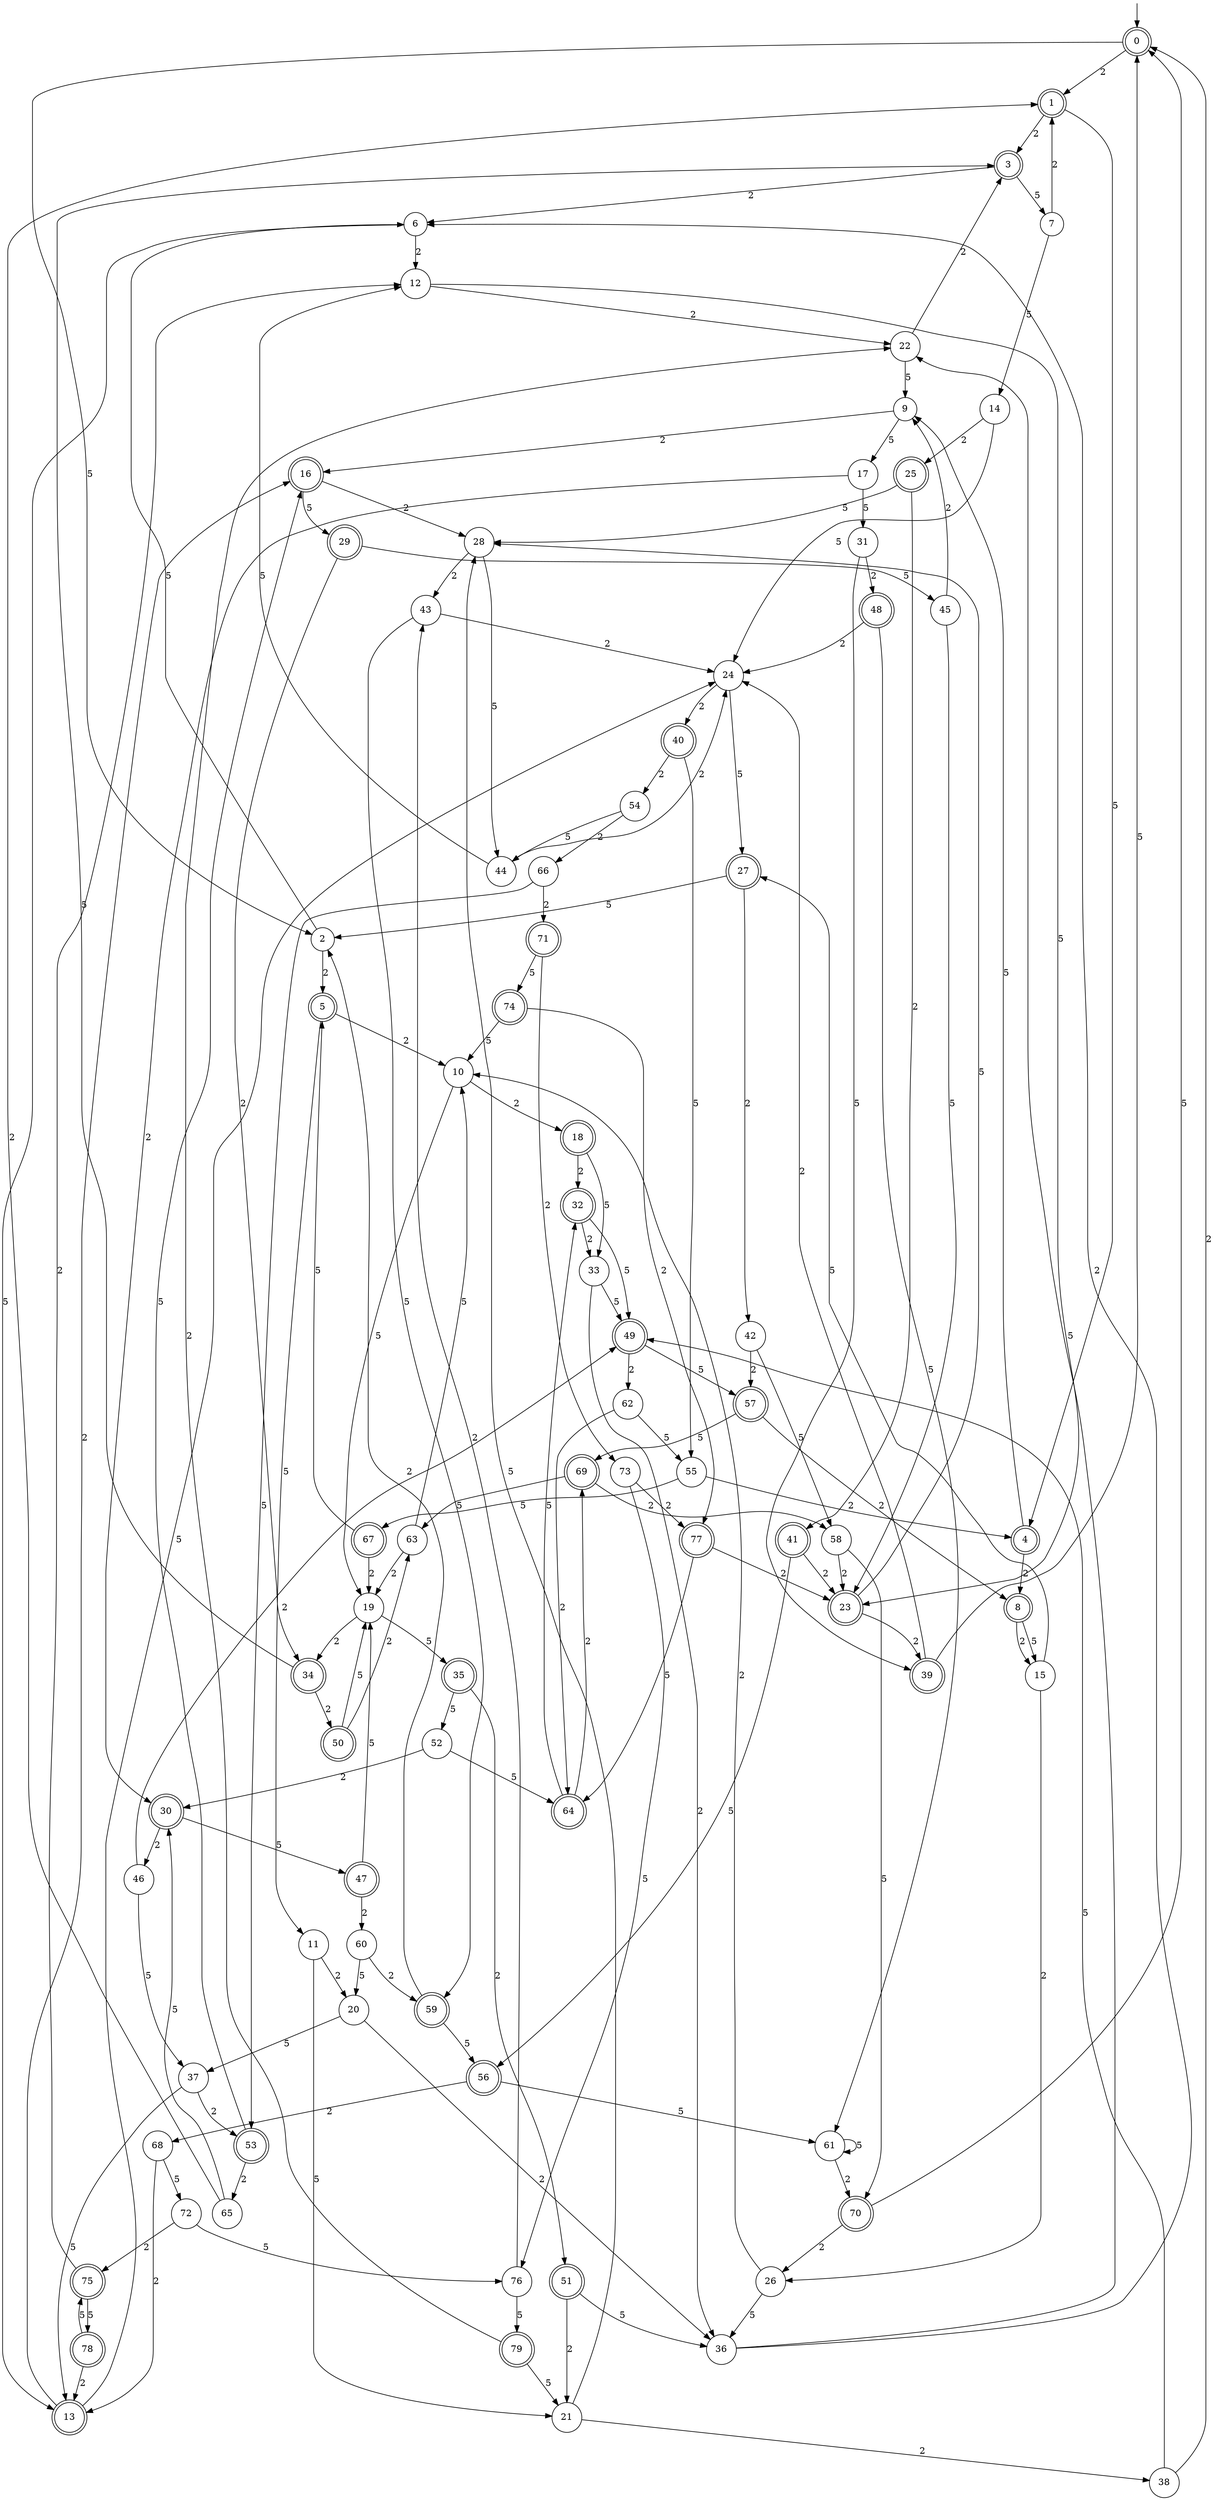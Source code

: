 digraph g {

	s0 [shape="doublecircle" label="0"];
	s1 [shape="doublecircle" label="1"];
	s2 [shape="circle" label="2"];
	s3 [shape="doublecircle" label="3"];
	s4 [shape="doublecircle" label="4"];
	s5 [shape="doublecircle" label="5"];
	s6 [shape="circle" label="6"];
	s7 [shape="circle" label="7"];
	s8 [shape="doublecircle" label="8"];
	s9 [shape="circle" label="9"];
	s10 [shape="circle" label="10"];
	s11 [shape="circle" label="11"];
	s12 [shape="circle" label="12"];
	s13 [shape="doublecircle" label="13"];
	s14 [shape="circle" label="14"];
	s15 [shape="circle" label="15"];
	s16 [shape="doublecircle" label="16"];
	s17 [shape="circle" label="17"];
	s18 [shape="doublecircle" label="18"];
	s19 [shape="circle" label="19"];
	s20 [shape="circle" label="20"];
	s21 [shape="circle" label="21"];
	s22 [shape="circle" label="22"];
	s23 [shape="doublecircle" label="23"];
	s24 [shape="circle" label="24"];
	s25 [shape="doublecircle" label="25"];
	s26 [shape="circle" label="26"];
	s27 [shape="doublecircle" label="27"];
	s28 [shape="circle" label="28"];
	s29 [shape="doublecircle" label="29"];
	s30 [shape="doublecircle" label="30"];
	s31 [shape="circle" label="31"];
	s32 [shape="doublecircle" label="32"];
	s33 [shape="circle" label="33"];
	s34 [shape="doublecircle" label="34"];
	s35 [shape="doublecircle" label="35"];
	s36 [shape="circle" label="36"];
	s37 [shape="circle" label="37"];
	s38 [shape="circle" label="38"];
	s39 [shape="doublecircle" label="39"];
	s40 [shape="doublecircle" label="40"];
	s41 [shape="doublecircle" label="41"];
	s42 [shape="circle" label="42"];
	s43 [shape="circle" label="43"];
	s44 [shape="circle" label="44"];
	s45 [shape="circle" label="45"];
	s46 [shape="circle" label="46"];
	s47 [shape="doublecircle" label="47"];
	s48 [shape="doublecircle" label="48"];
	s49 [shape="doublecircle" label="49"];
	s50 [shape="doublecircle" label="50"];
	s51 [shape="doublecircle" label="51"];
	s52 [shape="circle" label="52"];
	s53 [shape="doublecircle" label="53"];
	s54 [shape="circle" label="54"];
	s55 [shape="circle" label="55"];
	s56 [shape="doublecircle" label="56"];
	s57 [shape="doublecircle" label="57"];
	s58 [shape="circle" label="58"];
	s59 [shape="doublecircle" label="59"];
	s60 [shape="circle" label="60"];
	s61 [shape="circle" label="61"];
	s62 [shape="circle" label="62"];
	s63 [shape="circle" label="63"];
	s64 [shape="doublecircle" label="64"];
	s65 [shape="circle" label="65"];
	s66 [shape="circle" label="66"];
	s67 [shape="doublecircle" label="67"];
	s68 [shape="circle" label="68"];
	s69 [shape="doublecircle" label="69"];
	s70 [shape="doublecircle" label="70"];
	s71 [shape="doublecircle" label="71"];
	s72 [shape="circle" label="72"];
	s73 [shape="circle" label="73"];
	s74 [shape="doublecircle" label="74"];
	s75 [shape="doublecircle" label="75"];
	s76 [shape="circle" label="76"];
	s77 [shape="doublecircle" label="77"];
	s78 [shape="doublecircle" label="78"];
	s79 [shape="doublecircle" label="79"];
	s0 -> s1 [label="2"];
	s0 -> s2 [label="5"];
	s1 -> s3 [label="2"];
	s1 -> s4 [label="5"];
	s2 -> s5 [label="2"];
	s2 -> s6 [label="5"];
	s3 -> s6 [label="2"];
	s3 -> s7 [label="5"];
	s4 -> s8 [label="2"];
	s4 -> s9 [label="5"];
	s5 -> s10 [label="2"];
	s5 -> s11 [label="5"];
	s6 -> s12 [label="2"];
	s6 -> s13 [label="5"];
	s7 -> s1 [label="2"];
	s7 -> s14 [label="5"];
	s8 -> s15 [label="2"];
	s8 -> s15 [label="5"];
	s9 -> s16 [label="2"];
	s9 -> s17 [label="5"];
	s10 -> s18 [label="2"];
	s10 -> s19 [label="5"];
	s11 -> s20 [label="2"];
	s11 -> s21 [label="5"];
	s12 -> s22 [label="2"];
	s12 -> s23 [label="5"];
	s13 -> s16 [label="2"];
	s13 -> s24 [label="5"];
	s14 -> s25 [label="2"];
	s14 -> s24 [label="5"];
	s15 -> s26 [label="2"];
	s15 -> s27 [label="5"];
	s16 -> s28 [label="2"];
	s16 -> s29 [label="5"];
	s17 -> s30 [label="2"];
	s17 -> s31 [label="5"];
	s18 -> s32 [label="2"];
	s18 -> s33 [label="5"];
	s19 -> s34 [label="2"];
	s19 -> s35 [label="5"];
	s20 -> s36 [label="2"];
	s20 -> s37 [label="5"];
	s21 -> s38 [label="2"];
	s21 -> s28 [label="5"];
	s22 -> s3 [label="2"];
	s22 -> s9 [label="5"];
	s23 -> s39 [label="2"];
	s23 -> s28 [label="5"];
	s24 -> s40 [label="2"];
	s24 -> s27 [label="5"];
	s25 -> s41 [label="2"];
	s25 -> s28 [label="5"];
	s26 -> s10 [label="2"];
	s26 -> s36 [label="5"];
	s27 -> s42 [label="2"];
	s27 -> s2 [label="5"];
	s28 -> s43 [label="2"];
	s28 -> s44 [label="5"];
	s29 -> s34 [label="2"];
	s29 -> s45 [label="5"];
	s30 -> s46 [label="2"];
	s30 -> s47 [label="5"];
	s31 -> s48 [label="2"];
	s31 -> s39 [label="5"];
	s32 -> s33 [label="2"];
	s32 -> s49 [label="5"];
	s33 -> s36 [label="2"];
	s33 -> s49 [label="5"];
	s34 -> s50 [label="2"];
	s34 -> s3 [label="5"];
	s35 -> s51 [label="2"];
	s35 -> s52 [label="5"];
	s36 -> s6 [label="2"];
	s36 -> s22 [label="5"];
	s37 -> s53 [label="2"];
	s37 -> s13 [label="5"];
	s38 -> s0 [label="2"];
	s38 -> s49 [label="5"];
	s39 -> s24 [label="2"];
	s39 -> s0 [label="5"];
	s40 -> s54 [label="2"];
	s40 -> s55 [label="5"];
	s41 -> s23 [label="2"];
	s41 -> s56 [label="5"];
	s42 -> s57 [label="2"];
	s42 -> s58 [label="5"];
	s43 -> s24 [label="2"];
	s43 -> s59 [label="5"];
	s44 -> s24 [label="2"];
	s44 -> s12 [label="5"];
	s45 -> s9 [label="2"];
	s45 -> s23 [label="5"];
	s46 -> s49 [label="2"];
	s46 -> s37 [label="5"];
	s47 -> s60 [label="2"];
	s47 -> s19 [label="5"];
	s48 -> s24 [label="2"];
	s48 -> s61 [label="5"];
	s49 -> s62 [label="2"];
	s49 -> s57 [label="5"];
	s50 -> s63 [label="2"];
	s50 -> s19 [label="5"];
	s51 -> s21 [label="2"];
	s51 -> s36 [label="5"];
	s52 -> s30 [label="2"];
	s52 -> s64 [label="5"];
	s53 -> s65 [label="2"];
	s53 -> s16 [label="5"];
	s54 -> s66 [label="2"];
	s54 -> s44 [label="5"];
	s55 -> s4 [label="2"];
	s55 -> s67 [label="5"];
	s56 -> s68 [label="2"];
	s56 -> s61 [label="5"];
	s57 -> s8 [label="2"];
	s57 -> s69 [label="5"];
	s58 -> s23 [label="2"];
	s58 -> s70 [label="5"];
	s59 -> s2 [label="2"];
	s59 -> s56 [label="5"];
	s60 -> s59 [label="2"];
	s60 -> s20 [label="5"];
	s61 -> s70 [label="2"];
	s61 -> s61 [label="5"];
	s62 -> s64 [label="2"];
	s62 -> s55 [label="5"];
	s63 -> s19 [label="2"];
	s63 -> s10 [label="5"];
	s64 -> s69 [label="2"];
	s64 -> s32 [label="5"];
	s65 -> s1 [label="2"];
	s65 -> s30 [label="5"];
	s66 -> s71 [label="2"];
	s66 -> s53 [label="5"];
	s67 -> s19 [label="2"];
	s67 -> s5 [label="5"];
	s68 -> s13 [label="2"];
	s68 -> s72 [label="5"];
	s69 -> s58 [label="2"];
	s69 -> s63 [label="5"];
	s70 -> s26 [label="2"];
	s70 -> s0 [label="5"];
	s71 -> s73 [label="2"];
	s71 -> s74 [label="5"];
	s72 -> s75 [label="2"];
	s72 -> s76 [label="5"];
	s73 -> s77 [label="2"];
	s73 -> s76 [label="5"];
	s74 -> s77 [label="2"];
	s74 -> s10 [label="5"];
	s75 -> s12 [label="2"];
	s75 -> s78 [label="5"];
	s76 -> s43 [label="2"];
	s76 -> s79 [label="5"];
	s77 -> s23 [label="2"];
	s77 -> s64 [label="5"];
	s78 -> s13 [label="2"];
	s78 -> s75 [label="5"];
	s79 -> s22 [label="2"];
	s79 -> s21 [label="5"];

__start0 [label="" shape="none" width="0" height="0"];
__start0 -> s0;

}
